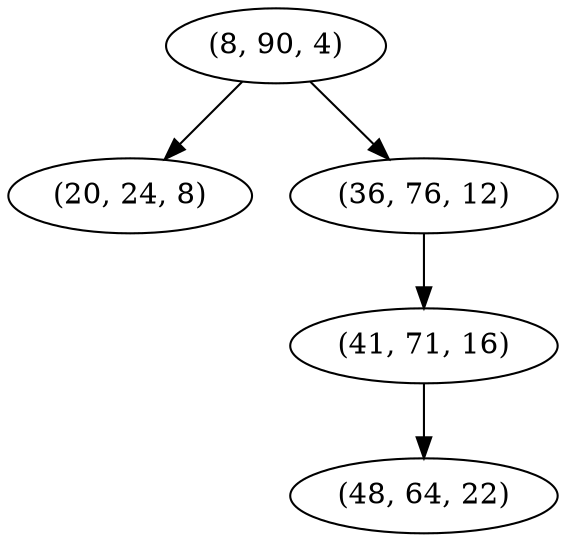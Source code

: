 digraph tree {
    "(8, 90, 4)";
    "(20, 24, 8)";
    "(36, 76, 12)";
    "(41, 71, 16)";
    "(48, 64, 22)";
    "(8, 90, 4)" -> "(20, 24, 8)";
    "(8, 90, 4)" -> "(36, 76, 12)";
    "(36, 76, 12)" -> "(41, 71, 16)";
    "(41, 71, 16)" -> "(48, 64, 22)";
}
